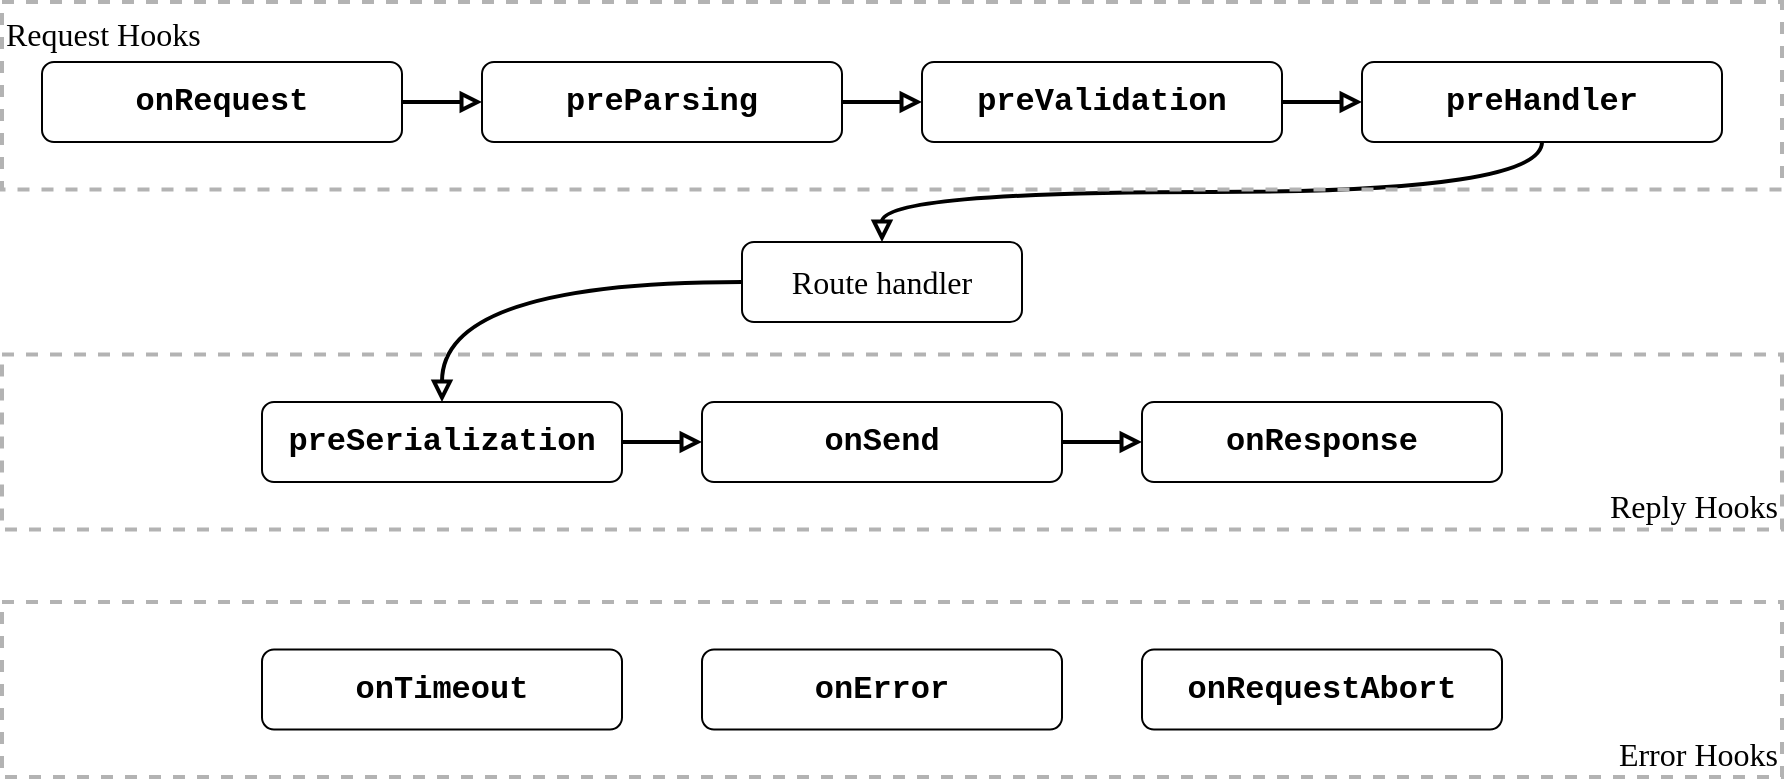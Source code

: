 <mxfile>
    <diagram id="6Wfhh6cwcwLYKYupKgdc" name="Page-1">
        <mxGraphModel dx="1430" dy="892" grid="1" gridSize="10" guides="1" tooltips="1" connect="1" arrows="1" fold="1" page="1" pageScale="1" pageWidth="827" pageHeight="1169" math="0" shadow="0">
            <root>
                <mxCell id="0"/>
                <mxCell id="1" parent="0"/>
                <mxCell id="30" value="Error Hooks" style="rounded=0;whiteSpace=wrap;html=1;fontFamily=Tahoma;fontSize=16;fillColor=none;strokeWidth=2;dashed=1;strokeColor=#B3B3B3;verticalAlign=bottom;align=right;" vertex="1" parent="1">
                    <mxGeometry x="20" y="620" width="890" height="87.5" as="geometry"/>
                </mxCell>
                <mxCell id="4" value="" style="edgeStyle=orthogonalEdgeStyle;html=1;fontFamily=Courier New;fontSize=16;curved=1;strokeWidth=2;endArrow=block;endFill=0;" edge="1" parent="1" source="2" target="3">
                    <mxGeometry relative="1" as="geometry">
                        <Array as="points">
                            <mxPoint x="120" y="370"/>
                        </Array>
                    </mxGeometry>
                </mxCell>
                <mxCell id="2" value="onRequest" style="rounded=1;whiteSpace=wrap;html=1;fontFamily=Courier New;fontStyle=1;fontSize=16;" vertex="1" parent="1">
                    <mxGeometry x="40" y="350" width="180" height="40" as="geometry"/>
                </mxCell>
                <mxCell id="6" value="preValidation" style="rounded=1;whiteSpace=wrap;html=1;fontFamily=Courier New;fontStyle=1;fontSize=16;" vertex="1" parent="1">
                    <mxGeometry x="480" y="350" width="180" height="40" as="geometry"/>
                </mxCell>
                <mxCell id="8" value="preHandler" style="rounded=1;whiteSpace=wrap;html=1;fontFamily=Courier New;fontStyle=1;fontSize=16;" vertex="1" parent="1">
                    <mxGeometry x="700" y="350" width="180" height="40" as="geometry"/>
                </mxCell>
                <mxCell id="11" value="Route handler" style="rounded=1;whiteSpace=wrap;html=1;fontFamily=Tahoma;fontStyle=0;fontSize=16;" vertex="1" parent="1">
                    <mxGeometry x="390" y="440" width="140" height="40" as="geometry"/>
                </mxCell>
                <mxCell id="13" value="preSerialization" style="rounded=1;whiteSpace=wrap;html=1;fontFamily=Courier New;fontStyle=1;fontSize=16;" vertex="1" parent="1">
                    <mxGeometry x="150" y="520" width="180" height="40" as="geometry"/>
                </mxCell>
                <mxCell id="14" value="onSend" style="rounded=1;whiteSpace=wrap;html=1;fontFamily=Courier New;fontStyle=1;fontSize=16;" vertex="1" parent="1">
                    <mxGeometry x="370" y="520" width="180" height="40" as="geometry"/>
                </mxCell>
                <mxCell id="15" value="onResponse" style="rounded=1;whiteSpace=wrap;html=1;fontFamily=Courier New;fontStyle=1;fontSize=16;" vertex="1" parent="1">
                    <mxGeometry x="590" y="520" width="180" height="40" as="geometry"/>
                </mxCell>
                <mxCell id="16" value="onError" style="rounded=1;whiteSpace=wrap;html=1;fontFamily=Courier New;fontStyle=1;fontSize=16;" vertex="1" parent="1">
                    <mxGeometry x="370" y="643.75" width="180" height="40" as="geometry"/>
                </mxCell>
                <mxCell id="17" value="onTimeout" style="rounded=1;whiteSpace=wrap;html=1;fontFamily=Courier New;fontStyle=1;fontSize=16;" vertex="1" parent="1">
                    <mxGeometry x="150" y="643.75" width="180" height="40" as="geometry"/>
                </mxCell>
                <mxCell id="18" value="onRequestAbort" style="rounded=1;whiteSpace=wrap;html=1;fontFamily=Courier New;fontStyle=1;fontSize=16;" vertex="1" parent="1">
                    <mxGeometry x="590" y="643.75" width="180" height="40" as="geometry"/>
                </mxCell>
                <mxCell id="19" value="" style="edgeStyle=orthogonalEdgeStyle;html=1;fontFamily=Courier New;fontSize=16;curved=1;strokeWidth=2;endArrow=block;endFill=0;" edge="1" parent="1" source="3" target="6">
                    <mxGeometry relative="1" as="geometry">
                        <mxPoint x="220" y="400" as="sourcePoint"/>
                        <mxPoint x="220" y="440" as="targetPoint"/>
                        <Array as="points"/>
                    </mxGeometry>
                </mxCell>
                <mxCell id="20" value="" style="edgeStyle=orthogonalEdgeStyle;html=1;fontFamily=Courier New;fontSize=16;curved=1;strokeWidth=2;endArrow=block;endFill=0;" edge="1" parent="1" source="6" target="8">
                    <mxGeometry relative="1" as="geometry">
                        <mxPoint x="230" y="410" as="sourcePoint"/>
                        <mxPoint x="230" y="450" as="targetPoint"/>
                        <Array as="points"/>
                    </mxGeometry>
                </mxCell>
                <mxCell id="21" value="" style="edgeStyle=orthogonalEdgeStyle;html=1;fontFamily=Courier New;fontSize=16;curved=1;strokeWidth=2;endArrow=block;endFill=0;startArrow=none;exitX=0.5;exitY=1;exitDx=0;exitDy=0;" edge="1" parent="1" source="8" target="11">
                    <mxGeometry relative="1" as="geometry">
                        <mxPoint x="280" y="410" as="sourcePoint"/>
                        <mxPoint x="280" y="450" as="targetPoint"/>
                        <Array as="points"/>
                    </mxGeometry>
                </mxCell>
                <mxCell id="22" value="" style="edgeStyle=orthogonalEdgeStyle;html=1;fontFamily=Courier New;fontSize=16;curved=1;strokeWidth=2;endArrow=block;endFill=0;" edge="1" parent="1" source="11" target="13">
                    <mxGeometry relative="1" as="geometry">
                        <mxPoint x="260" y="650" as="sourcePoint"/>
                        <mxPoint x="240" y="700" as="targetPoint"/>
                        <Array as="points"/>
                    </mxGeometry>
                </mxCell>
                <mxCell id="23" value="" style="edgeStyle=orthogonalEdgeStyle;html=1;fontFamily=Courier New;fontSize=16;curved=1;strokeWidth=2;endArrow=block;endFill=0;" edge="1" parent="1" source="13" target="14">
                    <mxGeometry relative="1" as="geometry">
                        <mxPoint x="310" y="740" as="sourcePoint"/>
                        <mxPoint x="330" y="770" as="targetPoint"/>
                        <Array as="points"/>
                    </mxGeometry>
                </mxCell>
                <mxCell id="3" value="preParsing" style="rounded=1;whiteSpace=wrap;html=1;fontFamily=Courier New;fontStyle=1;fontSize=16;" vertex="1" parent="1">
                    <mxGeometry x="260" y="350" width="180" height="40" as="geometry"/>
                </mxCell>
                <mxCell id="27" value="" style="edgeStyle=orthogonalEdgeStyle;html=1;fontFamily=Courier New;fontSize=16;curved=1;strokeWidth=2;endArrow=block;endFill=0;" edge="1" parent="1" source="14" target="15">
                    <mxGeometry relative="1" as="geometry">
                        <mxPoint x="370" y="550" as="sourcePoint"/>
                        <mxPoint x="450" y="550" as="targetPoint"/>
                        <Array as="points"/>
                    </mxGeometry>
                </mxCell>
                <mxCell id="28" value="Request Hooks" style="rounded=0;whiteSpace=wrap;html=1;fontFamily=Tahoma;fontSize=16;fillColor=none;strokeWidth=2;dashed=1;strokeColor=#B3B3B3;verticalAlign=top;align=left;" vertex="1" parent="1">
                    <mxGeometry x="20" y="320" width="890" height="93.75" as="geometry"/>
                </mxCell>
                <mxCell id="29" value="Reply Hooks" style="rounded=0;whiteSpace=wrap;html=1;fontFamily=Tahoma;fontSize=16;fillColor=none;strokeWidth=2;dashed=1;strokeColor=#B3B3B3;verticalAlign=bottom;align=right;" vertex="1" parent="1">
                    <mxGeometry x="20" y="496.25" width="890" height="87.5" as="geometry"/>
                </mxCell>
            </root>
        </mxGraphModel>
    </diagram>
</mxfile>